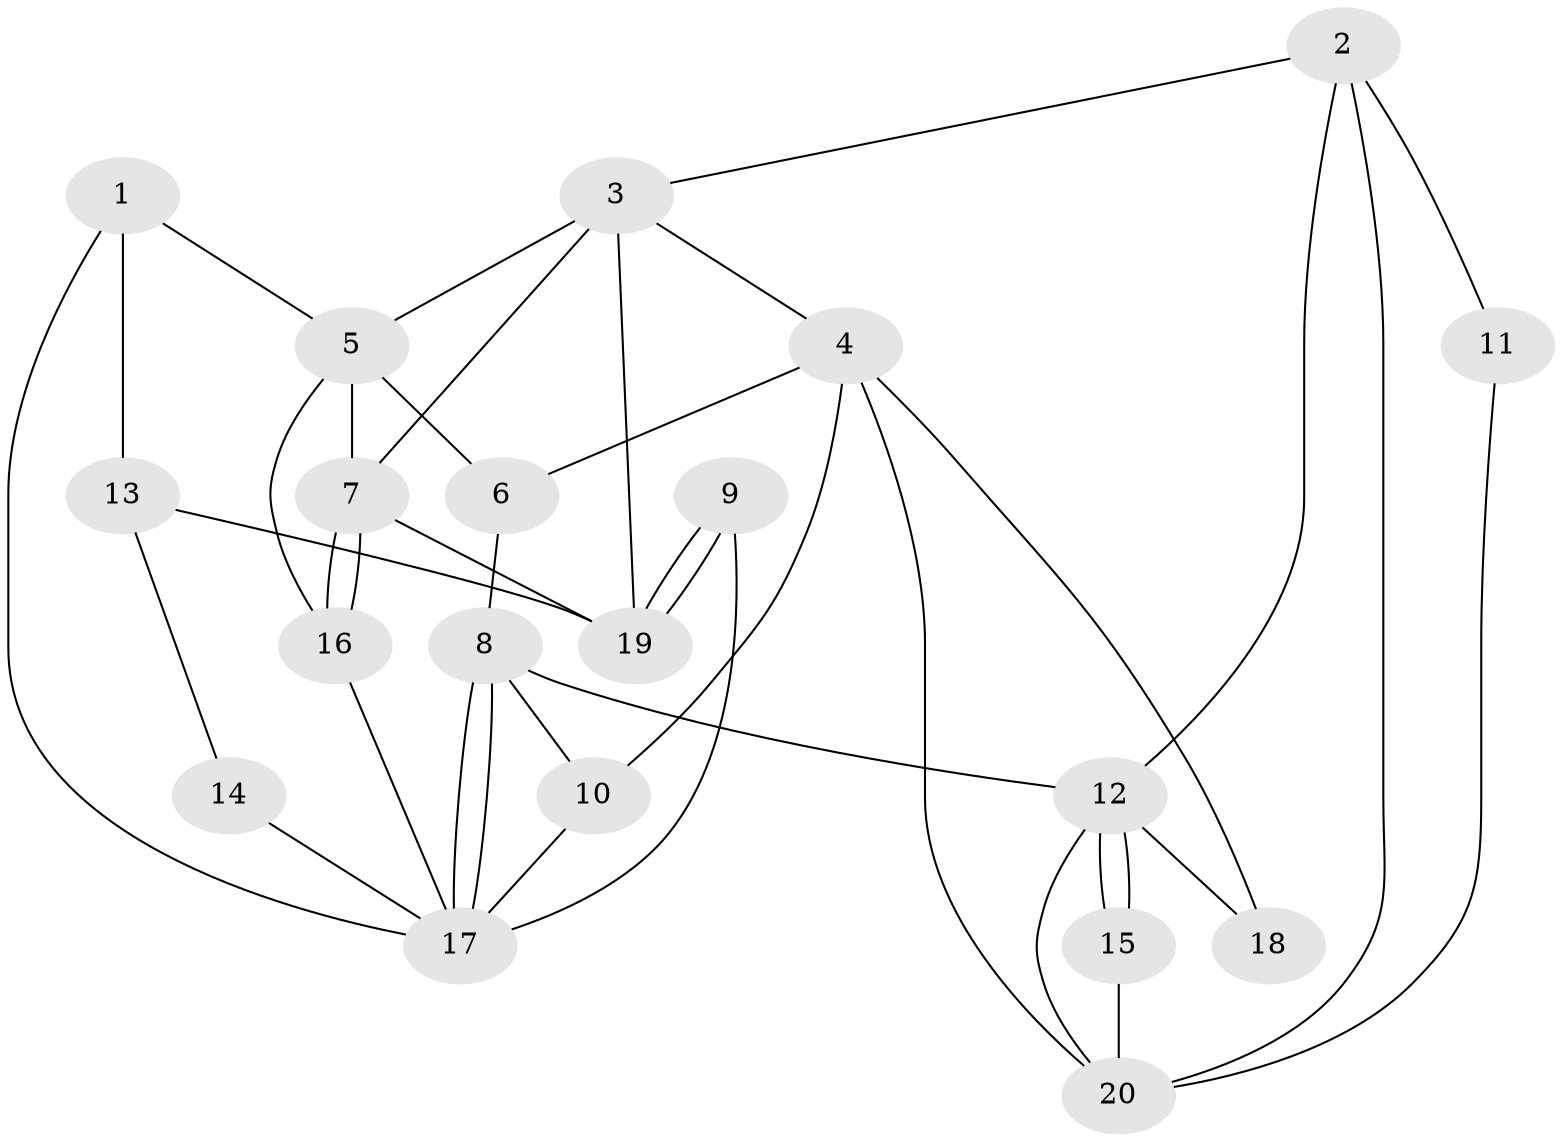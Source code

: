 // Generated by graph-tools (version 1.1) at 2025/46/02/15/25 05:46:28]
// undirected, 20 vertices, 40 edges
graph export_dot {
graph [start="1"]
  node [color=gray90,style=filled];
  1;
  2;
  3;
  4;
  5;
  6;
  7;
  8;
  9;
  10;
  11;
  12;
  13;
  14;
  15;
  16;
  17;
  18;
  19;
  20;
  1 -- 5;
  1 -- 17;
  1 -- 13;
  2 -- 3;
  2 -- 12;
  2 -- 11;
  2 -- 20;
  3 -- 19;
  3 -- 7;
  3 -- 4;
  3 -- 5;
  4 -- 20;
  4 -- 6;
  4 -- 10;
  4 -- 18;
  5 -- 16;
  5 -- 6;
  5 -- 7;
  6 -- 8;
  7 -- 16;
  7 -- 16;
  7 -- 19;
  8 -- 17;
  8 -- 17;
  8 -- 10;
  8 -- 12;
  9 -- 19;
  9 -- 19;
  9 -- 17;
  10 -- 17;
  11 -- 20;
  12 -- 15;
  12 -- 15;
  12 -- 18;
  12 -- 20;
  13 -- 19;
  13 -- 14;
  14 -- 17;
  15 -- 20;
  16 -- 17;
}

